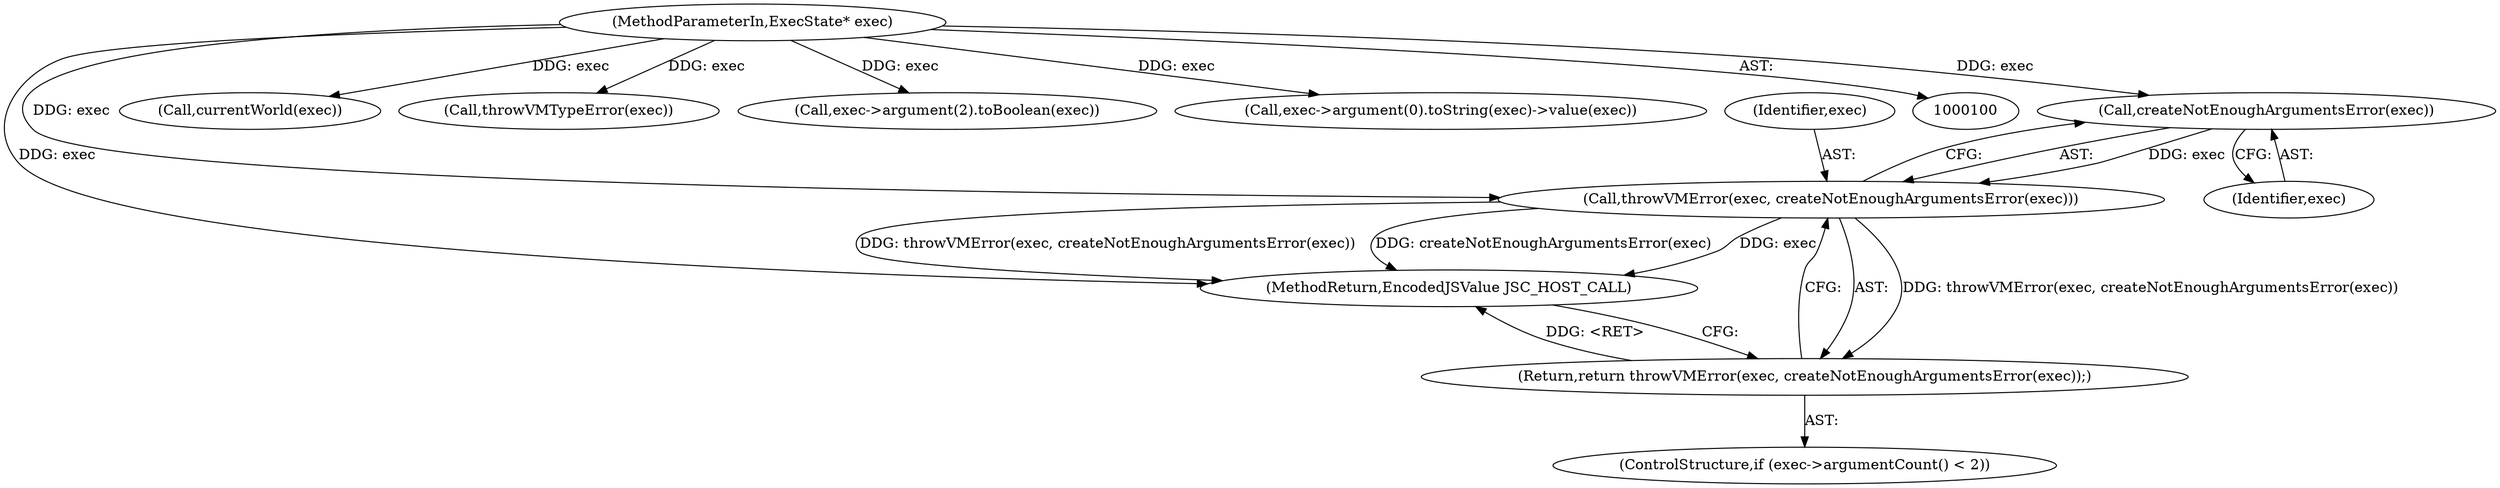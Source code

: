 digraph "0_Chrome_b944f670bb7a8a919daac497a4ea0536c954c201_12@pointer" {
"1000134" [label="(Call,createNotEnoughArgumentsError(exec))"];
"1000101" [label="(MethodParameterIn,ExecState* exec)"];
"1000132" [label="(Call,throwVMError(exec, createNotEnoughArgumentsError(exec)))"];
"1000131" [label="(Return,return throwVMError(exec, createNotEnoughArgumentsError(exec));)"];
"1000135" [label="(Identifier,exec)"];
"1000156" [label="(Call,currentWorld(exec))"];
"1000113" [label="(Call,throwVMTypeError(exec))"];
"1000132" [label="(Call,throwVMError(exec, createNotEnoughArgumentsError(exec)))"];
"1000127" [label="(ControlStructure,if (exec->argumentCount() < 2))"];
"1000133" [label="(Identifier,exec)"];
"1000158" [label="(Call,exec->argument(2).toBoolean(exec))"];
"1000149" [label="(Call,exec->argument(0).toString(exec)->value(exec))"];
"1000131" [label="(Return,return throwVMError(exec, createNotEnoughArgumentsError(exec));)"];
"1000101" [label="(MethodParameterIn,ExecState* exec)"];
"1000134" [label="(Call,createNotEnoughArgumentsError(exec))"];
"1000163" [label="(MethodReturn,EncodedJSValue JSC_HOST_CALL)"];
"1000134" -> "1000132"  [label="AST: "];
"1000134" -> "1000135"  [label="CFG: "];
"1000135" -> "1000134"  [label="AST: "];
"1000132" -> "1000134"  [label="CFG: "];
"1000134" -> "1000132"  [label="DDG: exec"];
"1000101" -> "1000134"  [label="DDG: exec"];
"1000101" -> "1000100"  [label="AST: "];
"1000101" -> "1000163"  [label="DDG: exec"];
"1000101" -> "1000113"  [label="DDG: exec"];
"1000101" -> "1000132"  [label="DDG: exec"];
"1000101" -> "1000149"  [label="DDG: exec"];
"1000101" -> "1000156"  [label="DDG: exec"];
"1000101" -> "1000158"  [label="DDG: exec"];
"1000132" -> "1000131"  [label="AST: "];
"1000133" -> "1000132"  [label="AST: "];
"1000131" -> "1000132"  [label="CFG: "];
"1000132" -> "1000163"  [label="DDG: exec"];
"1000132" -> "1000163"  [label="DDG: throwVMError(exec, createNotEnoughArgumentsError(exec))"];
"1000132" -> "1000163"  [label="DDG: createNotEnoughArgumentsError(exec)"];
"1000132" -> "1000131"  [label="DDG: throwVMError(exec, createNotEnoughArgumentsError(exec))"];
"1000131" -> "1000127"  [label="AST: "];
"1000163" -> "1000131"  [label="CFG: "];
"1000131" -> "1000163"  [label="DDG: <RET>"];
}
